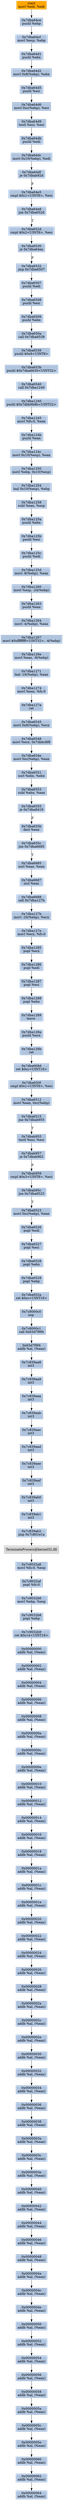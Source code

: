 digraph G {
node[shape=rectangle,style=filled,fillcolor=lightsteelblue,color=lightsteelblue]
bgcolor="transparent"
a0x7dba64ccmovl_edi_edi[label="start\nmovl %edi, %edi",color="lightgrey",fillcolor="orange"];
a0x7dba64cepushl_ebp[label="0x7dba64ce\npushl %ebp"];
a0x7dba64cfmovl_esp_ebp[label="0x7dba64cf\nmovl %esp, %ebp"];
a0x7dba64d1pushl_ebx[label="0x7dba64d1\npushl %ebx"];
a0x7dba64d2movl_0x8ebp__ebx[label="0x7dba64d2\nmovl 0x8(%ebp), %ebx"];
a0x7dba64d5pushl_esi[label="0x7dba64d5\npushl %esi"];
a0x7dba64d6movl_0xcebp__esi[label="0x7dba64d6\nmovl 0xc(%ebp), %esi"];
a0x7dba64d9testl_esi_esi[label="0x7dba64d9\ntestl %esi, %esi"];
a0x7dba64dbpushl_edi[label="0x7dba64db\npushl %edi"];
a0x7dba64dcmovl_0x10ebp__edi[label="0x7dba64dc\nmovl 0x10(%ebp), %edi"];
a0x7dba64dfje_0x7dbab92d[label="0x7dba64df\nje 0x7dbab92d"];
a0x7dba64e5cmpl_0x1UINT8_esi[label="0x7dba64e5\ncmpl $0x1<UINT8>, %esi"];
a0x7dba64e8jne_0x7dba652d[label="0x7dba64e8\njne 0x7dba652d"];
a0x7dba652dcmpl_0x2UINT8_esi[label="0x7dba652d\ncmpl $0x2<UINT8>, %esi"];
a0x7dba6530je_0x7dba64ea[label="0x7dba6530\nje 0x7dba64ea"];
a0x7dba6532jmp_0x7dba6507[label="0x7dba6532\njmp 0x7dba6507"];
a0x7dba6507pushl_edi[label="0x7dba6507\npushl %edi"];
a0x7dba6508pushl_esi[label="0x7dba6508\npushl %esi"];
a0x7dba6509pushl_ebx[label="0x7dba6509\npushl %ebx"];
a0x7dba650acall_0x7dba6539[label="0x7dba650a\ncall 0x7dba6539"];
a0x7dba6539pushl_0x8UINT8[label="0x7dba6539\npushl $0x8<UINT8>"];
a0x7dba653bpushl_0x7dba6630UINT32[label="0x7dba653b\npushl $0x7dba6630<UINT32>"];
a0x7dba6540call_0x7dba1240[label="0x7dba6540\ncall 0x7dba1240"];
a0x7dba1240pushl_0x7dbb9b8bUINT32[label="0x7dba1240\npushl $0x7dbb9b8b<UINT32>"];
a0x7dba1245movl_fs_0_eax[label="0x7dba1245\nmovl %fs:0, %eax"];
a0x7dba124bpushl_eax[label="0x7dba124b\npushl %eax"];
a0x7dba124cmovl_0x10esp__eax[label="0x7dba124c\nmovl 0x10(%esp), %eax"];
a0x7dba1250movl_ebp_0x10esp_[label="0x7dba1250\nmovl %ebp, 0x10(%esp)"];
a0x7dba1254leal_0x10esp__ebp[label="0x7dba1254\nleal 0x10(%esp), %ebp"];
a0x7dba1258subl_eax_esp[label="0x7dba1258\nsubl %eax, %esp"];
a0x7dba125apushl_ebx[label="0x7dba125a\npushl %ebx"];
a0x7dba125bpushl_esi[label="0x7dba125b\npushl %esi"];
a0x7dba125cpushl_edi[label="0x7dba125c\npushl %edi"];
a0x7dba125dmovl__8ebp__eax[label="0x7dba125d\nmovl -8(%ebp), %eax"];
a0x7dba1260movl_esp__24ebp_[label="0x7dba1260\nmovl %esp, -24(%ebp)"];
a0x7dba1263pushl_eax[label="0x7dba1263\npushl %eax"];
a0x7dba1264movl__4ebp__eax[label="0x7dba1264\nmovl -4(%ebp), %eax"];
a0x7dba1267movl_0xffffffffUINT32__4ebp_[label="0x7dba1267\nmovl $0xffffffff<UINT32>, -4(%ebp)"];
a0x7dba126emovl_eax__8ebp_[label="0x7dba126e\nmovl %eax, -8(%ebp)"];
a0x7dba1271leal__16ebp__eax[label="0x7dba1271\nleal -16(%ebp), %eax"];
a0x7dba1274movl_eax_fs_0[label="0x7dba1274\nmovl %eax, %fs:0"];
a0x7dba127aret[label="0x7dba127a\nret"];
a0x7dba6545movl_0x8ebp__ecx[label="0x7dba6545\nmovl 0x8(%ebp), %ecx"];
a0x7dba6548movl_ecx_0x7dbbc8f8[label="0x7dba6548\nmovl %ecx, 0x7dbbc8f8"];
a0x7dba654emovl_0xcebp__eax[label="0x7dba654e\nmovl 0xc(%ebp), %eax"];
a0x7dba6551xorl_ebx_ebx[label="0x7dba6551\nxorl %ebx, %ebx"];
a0x7dba6553subl_ebx_eax[label="0x7dba6553\nsubl %ebx, %eax"];
a0x7dba6555je_0x7dba8419[label="0x7dba6555\nje 0x7dba8419"];
a0x7dba655bdecl_eax[label="0x7dba655b\ndecl %eax"];
a0x7dba655cjne_0x7dba6685[label="0x7dba655c\njne 0x7dba6685"];
a0x7dba6685xorl_eax_eax[label="0x7dba6685\nxorl %eax, %eax"];
a0x7dba6687incl_eax[label="0x7dba6687\nincl %eax"];
a0x7dba6688call_0x7dba127b[label="0x7dba6688\ncall 0x7dba127b"];
a0x7dba127bmovl__16ebp__ecx[label="0x7dba127b\nmovl -16(%ebp), %ecx"];
a0x7dba127emovl_ecx_fs_0[label="0x7dba127e\nmovl %ecx, %fs:0"];
a0x7dba1285popl_ecx[label="0x7dba1285\npopl %ecx"];
a0x7dba1286popl_edi[label="0x7dba1286\npopl %edi"];
a0x7dba1287popl_esi[label="0x7dba1287\npopl %esi"];
a0x7dba1288popl_ebx[label="0x7dba1288\npopl %ebx"];
a0x7dba1289leave_[label="0x7dba1289\nleave "];
a0x7dba128apushl_ecx[label="0x7dba128a\npushl %ecx"];
a0x7dba128bret[label="0x7dba128b\nret"];
a0x7dba668dret_0xcUINT16[label="0x7dba668d\nret $0xc<UINT16>"];
a0x7dba650fcmpl_0x1UINT8_esi[label="0x7dba650f\ncmpl $0x1<UINT8>, %esi"];
a0x7dba6512movl_eax_0xcebp_[label="0x7dba6512\nmovl %eax, 0xc(%ebp)"];
a0x7dba6515jne_0x7dbab955[label="0x7dba6515\njne 0x7dbab955"];
a0x7dbab955testl_esi_esi[label="0x7dbab955\ntestl %esi, %esi"];
a0x7dbab957je_0x7dbab962[label="0x7dbab957\nje 0x7dbab962"];
a0x7dbab959cmpl_0x3UINT8_esi[label="0x7dbab959\ncmpl $0x3<UINT8>, %esi"];
a0x7dbab95cjne_0x7dba6523[label="0x7dbab95c\njne 0x7dba6523"];
a0x7dba6523movl_0xcebp__eax[label="0x7dba6523\nmovl 0xc(%ebp), %eax"];
a0x7dba6526popl_edi[label="0x7dba6526\npopl %edi"];
a0x7dba6527popl_esi[label="0x7dba6527\npopl %esi"];
a0x7dba6528popl_ebx[label="0x7dba6528\npopl %ebx"];
a0x7dba6529popl_ebp[label="0x7dba6529\npopl %ebp"];
a0x7dba652aret_0xcUINT16[label="0x7dba652a\nret $0xc<UINT16>"];
a0x7c8000c0nop_[label="0x7c8000c0\nnop "];
a0x7c8000c1call_0x63d7f9f4[label="0x7c8000c1\ncall 0x63d7f9f4"];
a0x63d7f9f4addb_al_eax_[label="0x63d7f9f4\naddb %al, (%eax)"];
a0x7c839aa8int3_[label="0x7c839aa8\nint3 "];
a0x7c839aa9int3_[label="0x7c839aa9\nint3 "];
a0x7c839aaaint3_[label="0x7c839aaa\nint3 "];
a0x7c839aabint3_[label="0x7c839aab\nint3 "];
a0x7c839aacint3_[label="0x7c839aac\nint3 "];
a0x7c839aadint3_[label="0x7c839aad\nint3 "];
a0x7c839aaeint3_[label="0x7c839aae\nint3 "];
a0x7c839aafint3_[label="0x7c839aaf\nint3 "];
a0x7c839ab0int3_[label="0x7c839ab0\nint3 "];
a0x7c839ab1int3_[label="0x7c839ab1\nint3 "];
a0x7c839ab2jmp_0x7c801e1a[label="0x7c839ab2\njmp 0x7c801e1a"];
TerminateProcess_kernel32_dll[label="TerminateProcess@kernel32.dll",color="lightgrey",fillcolor="lightgrey"];
a0x7c9032a8movl_fs_0_esp[label="0x7c9032a8\nmovl %fs:0, %esp"];
a0x7c9032afpopl_fs_0[label="0x7c9032af\npopl %fs:0"];
a0x7c9032b6movl_ebp_esp[label="0x7c9032b6\nmovl %ebp, %esp"];
a0x7c9032b8popl_ebp[label="0x7c9032b8\npopl %ebp"];
a0x7c9032b9ret_0x14UINT16[label="0x7c9032b9\nret $0x14<UINT16>"];
a0x00000000addb_al_eax_[label="0x00000000\naddb %al, (%eax)"];
a0x00000002addb_al_eax_[label="0x00000002\naddb %al, (%eax)"];
a0x00000004addb_al_eax_[label="0x00000004\naddb %al, (%eax)"];
a0x00000006addb_al_eax_[label="0x00000006\naddb %al, (%eax)"];
a0x00000008addb_al_eax_[label="0x00000008\naddb %al, (%eax)"];
a0x0000000aaddb_al_eax_[label="0x0000000a\naddb %al, (%eax)"];
a0x0000000caddb_al_eax_[label="0x0000000c\naddb %al, (%eax)"];
a0x0000000eaddb_al_eax_[label="0x0000000e\naddb %al, (%eax)"];
a0x00000010addb_al_eax_[label="0x00000010\naddb %al, (%eax)"];
a0x00000012addb_al_eax_[label="0x00000012\naddb %al, (%eax)"];
a0x00000014addb_al_eax_[label="0x00000014\naddb %al, (%eax)"];
a0x00000016addb_al_eax_[label="0x00000016\naddb %al, (%eax)"];
a0x00000018addb_al_eax_[label="0x00000018\naddb %al, (%eax)"];
a0x0000001aaddb_al_eax_[label="0x0000001a\naddb %al, (%eax)"];
a0x0000001caddb_al_eax_[label="0x0000001c\naddb %al, (%eax)"];
a0x0000001eaddb_al_eax_[label="0x0000001e\naddb %al, (%eax)"];
a0x00000020addb_al_eax_[label="0x00000020\naddb %al, (%eax)"];
a0x00000022addb_al_eax_[label="0x00000022\naddb %al, (%eax)"];
a0x00000024addb_al_eax_[label="0x00000024\naddb %al, (%eax)"];
a0x00000026addb_al_eax_[label="0x00000026\naddb %al, (%eax)"];
a0x00000028addb_al_eax_[label="0x00000028\naddb %al, (%eax)"];
a0x0000002aaddb_al_eax_[label="0x0000002a\naddb %al, (%eax)"];
a0x0000002caddb_al_eax_[label="0x0000002c\naddb %al, (%eax)"];
a0x0000002eaddb_al_eax_[label="0x0000002e\naddb %al, (%eax)"];
a0x00000030addb_al_eax_[label="0x00000030\naddb %al, (%eax)"];
a0x00000032addb_al_eax_[label="0x00000032\naddb %al, (%eax)"];
a0x00000034addb_al_eax_[label="0x00000034\naddb %al, (%eax)"];
a0x00000036addb_al_eax_[label="0x00000036\naddb %al, (%eax)"];
a0x00000038addb_al_eax_[label="0x00000038\naddb %al, (%eax)"];
a0x0000003aaddb_al_eax_[label="0x0000003a\naddb %al, (%eax)"];
a0x0000003caddb_al_eax_[label="0x0000003c\naddb %al, (%eax)"];
a0x0000003eaddb_al_eax_[label="0x0000003e\naddb %al, (%eax)"];
a0x00000040addb_al_eax_[label="0x00000040\naddb %al, (%eax)"];
a0x00000042addb_al_eax_[label="0x00000042\naddb %al, (%eax)"];
a0x00000044addb_al_eax_[label="0x00000044\naddb %al, (%eax)"];
a0x00000046addb_al_eax_[label="0x00000046\naddb %al, (%eax)"];
a0x00000048addb_al_eax_[label="0x00000048\naddb %al, (%eax)"];
a0x0000004aaddb_al_eax_[label="0x0000004a\naddb %al, (%eax)"];
a0x0000004caddb_al_eax_[label="0x0000004c\naddb %al, (%eax)"];
a0x0000004eaddb_al_eax_[label="0x0000004e\naddb %al, (%eax)"];
a0x00000050addb_al_eax_[label="0x00000050\naddb %al, (%eax)"];
a0x00000052addb_al_eax_[label="0x00000052\naddb %al, (%eax)"];
a0x00000054addb_al_eax_[label="0x00000054\naddb %al, (%eax)"];
a0x00000056addb_al_eax_[label="0x00000056\naddb %al, (%eax)"];
a0x00000058addb_al_eax_[label="0x00000058\naddb %al, (%eax)"];
a0x0000005aaddb_al_eax_[label="0x0000005a\naddb %al, (%eax)"];
a0x0000005caddb_al_eax_[label="0x0000005c\naddb %al, (%eax)"];
a0x0000005eaddb_al_eax_[label="0x0000005e\naddb %al, (%eax)"];
a0x00000060addb_al_eax_[label="0x00000060\naddb %al, (%eax)"];
a0x00000062addb_al_eax_[label="0x00000062\naddb %al, (%eax)"];
a0x00000064addb_al_eax_[label="0x00000064\naddb %al, (%eax)"];
a0x7dba64ccmovl_edi_edi -> a0x7dba64cepushl_ebp [color="#000000"];
a0x7dba64cepushl_ebp -> a0x7dba64cfmovl_esp_ebp [color="#000000"];
a0x7dba64cfmovl_esp_ebp -> a0x7dba64d1pushl_ebx [color="#000000"];
a0x7dba64d1pushl_ebx -> a0x7dba64d2movl_0x8ebp__ebx [color="#000000"];
a0x7dba64d2movl_0x8ebp__ebx -> a0x7dba64d5pushl_esi [color="#000000"];
a0x7dba64d5pushl_esi -> a0x7dba64d6movl_0xcebp__esi [color="#000000"];
a0x7dba64d6movl_0xcebp__esi -> a0x7dba64d9testl_esi_esi [color="#000000"];
a0x7dba64d9testl_esi_esi -> a0x7dba64dbpushl_edi [color="#000000"];
a0x7dba64dbpushl_edi -> a0x7dba64dcmovl_0x10ebp__edi [color="#000000"];
a0x7dba64dcmovl_0x10ebp__edi -> a0x7dba64dfje_0x7dbab92d [color="#000000"];
a0x7dba64dfje_0x7dbab92d -> a0x7dba64e5cmpl_0x1UINT8_esi [color="#000000",label="F"];
a0x7dba64e5cmpl_0x1UINT8_esi -> a0x7dba64e8jne_0x7dba652d [color="#000000"];
a0x7dba64e8jne_0x7dba652d -> a0x7dba652dcmpl_0x2UINT8_esi [color="#000000",label="T"];
a0x7dba652dcmpl_0x2UINT8_esi -> a0x7dba6530je_0x7dba64ea [color="#000000"];
a0x7dba6530je_0x7dba64ea -> a0x7dba6532jmp_0x7dba6507 [color="#000000",label="F"];
a0x7dba6532jmp_0x7dba6507 -> a0x7dba6507pushl_edi [color="#000000"];
a0x7dba6507pushl_edi -> a0x7dba6508pushl_esi [color="#000000"];
a0x7dba6508pushl_esi -> a0x7dba6509pushl_ebx [color="#000000"];
a0x7dba6509pushl_ebx -> a0x7dba650acall_0x7dba6539 [color="#000000"];
a0x7dba650acall_0x7dba6539 -> a0x7dba6539pushl_0x8UINT8 [color="#000000"];
a0x7dba6539pushl_0x8UINT8 -> a0x7dba653bpushl_0x7dba6630UINT32 [color="#000000"];
a0x7dba653bpushl_0x7dba6630UINT32 -> a0x7dba6540call_0x7dba1240 [color="#000000"];
a0x7dba6540call_0x7dba1240 -> a0x7dba1240pushl_0x7dbb9b8bUINT32 [color="#000000"];
a0x7dba1240pushl_0x7dbb9b8bUINT32 -> a0x7dba1245movl_fs_0_eax [color="#000000"];
a0x7dba1245movl_fs_0_eax -> a0x7dba124bpushl_eax [color="#000000"];
a0x7dba124bpushl_eax -> a0x7dba124cmovl_0x10esp__eax [color="#000000"];
a0x7dba124cmovl_0x10esp__eax -> a0x7dba1250movl_ebp_0x10esp_ [color="#000000"];
a0x7dba1250movl_ebp_0x10esp_ -> a0x7dba1254leal_0x10esp__ebp [color="#000000"];
a0x7dba1254leal_0x10esp__ebp -> a0x7dba1258subl_eax_esp [color="#000000"];
a0x7dba1258subl_eax_esp -> a0x7dba125apushl_ebx [color="#000000"];
a0x7dba125apushl_ebx -> a0x7dba125bpushl_esi [color="#000000"];
a0x7dba125bpushl_esi -> a0x7dba125cpushl_edi [color="#000000"];
a0x7dba125cpushl_edi -> a0x7dba125dmovl__8ebp__eax [color="#000000"];
a0x7dba125dmovl__8ebp__eax -> a0x7dba1260movl_esp__24ebp_ [color="#000000"];
a0x7dba1260movl_esp__24ebp_ -> a0x7dba1263pushl_eax [color="#000000"];
a0x7dba1263pushl_eax -> a0x7dba1264movl__4ebp__eax [color="#000000"];
a0x7dba1264movl__4ebp__eax -> a0x7dba1267movl_0xffffffffUINT32__4ebp_ [color="#000000"];
a0x7dba1267movl_0xffffffffUINT32__4ebp_ -> a0x7dba126emovl_eax__8ebp_ [color="#000000"];
a0x7dba126emovl_eax__8ebp_ -> a0x7dba1271leal__16ebp__eax [color="#000000"];
a0x7dba1271leal__16ebp__eax -> a0x7dba1274movl_eax_fs_0 [color="#000000"];
a0x7dba1274movl_eax_fs_0 -> a0x7dba127aret [color="#000000"];
a0x7dba127aret -> a0x7dba6545movl_0x8ebp__ecx [color="#000000"];
a0x7dba6545movl_0x8ebp__ecx -> a0x7dba6548movl_ecx_0x7dbbc8f8 [color="#000000"];
a0x7dba6548movl_ecx_0x7dbbc8f8 -> a0x7dba654emovl_0xcebp__eax [color="#000000"];
a0x7dba654emovl_0xcebp__eax -> a0x7dba6551xorl_ebx_ebx [color="#000000"];
a0x7dba6551xorl_ebx_ebx -> a0x7dba6553subl_ebx_eax [color="#000000"];
a0x7dba6553subl_ebx_eax -> a0x7dba6555je_0x7dba8419 [color="#000000"];
a0x7dba6555je_0x7dba8419 -> a0x7dba655bdecl_eax [color="#000000",label="F"];
a0x7dba655bdecl_eax -> a0x7dba655cjne_0x7dba6685 [color="#000000"];
a0x7dba655cjne_0x7dba6685 -> a0x7dba6685xorl_eax_eax [color="#000000",label="T"];
a0x7dba6685xorl_eax_eax -> a0x7dba6687incl_eax [color="#000000"];
a0x7dba6687incl_eax -> a0x7dba6688call_0x7dba127b [color="#000000"];
a0x7dba6688call_0x7dba127b -> a0x7dba127bmovl__16ebp__ecx [color="#000000"];
a0x7dba127bmovl__16ebp__ecx -> a0x7dba127emovl_ecx_fs_0 [color="#000000"];
a0x7dba127emovl_ecx_fs_0 -> a0x7dba1285popl_ecx [color="#000000"];
a0x7dba1285popl_ecx -> a0x7dba1286popl_edi [color="#000000"];
a0x7dba1286popl_edi -> a0x7dba1287popl_esi [color="#000000"];
a0x7dba1287popl_esi -> a0x7dba1288popl_ebx [color="#000000"];
a0x7dba1288popl_ebx -> a0x7dba1289leave_ [color="#000000"];
a0x7dba1289leave_ -> a0x7dba128apushl_ecx [color="#000000"];
a0x7dba128apushl_ecx -> a0x7dba128bret [color="#000000"];
a0x7dba128bret -> a0x7dba668dret_0xcUINT16 [color="#000000"];
a0x7dba668dret_0xcUINT16 -> a0x7dba650fcmpl_0x1UINT8_esi [color="#000000"];
a0x7dba650fcmpl_0x1UINT8_esi -> a0x7dba6512movl_eax_0xcebp_ [color="#000000"];
a0x7dba6512movl_eax_0xcebp_ -> a0x7dba6515jne_0x7dbab955 [color="#000000"];
a0x7dba6515jne_0x7dbab955 -> a0x7dbab955testl_esi_esi [color="#000000",label="T"];
a0x7dbab955testl_esi_esi -> a0x7dbab957je_0x7dbab962 [color="#000000"];
a0x7dbab957je_0x7dbab962 -> a0x7dbab959cmpl_0x3UINT8_esi [color="#000000",label="F"];
a0x7dbab959cmpl_0x3UINT8_esi -> a0x7dbab95cjne_0x7dba6523 [color="#000000"];
a0x7dbab95cjne_0x7dba6523 -> a0x7dba6523movl_0xcebp__eax [color="#000000",label="T"];
a0x7dba6523movl_0xcebp__eax -> a0x7dba6526popl_edi [color="#000000"];
a0x7dba6526popl_edi -> a0x7dba6527popl_esi [color="#000000"];
a0x7dba6527popl_esi -> a0x7dba6528popl_ebx [color="#000000"];
a0x7dba6528popl_ebx -> a0x7dba6529popl_ebp [color="#000000"];
a0x7dba6529popl_ebp -> a0x7dba652aret_0xcUINT16 [color="#000000"];
a0x7dba652aret_0xcUINT16 -> a0x7c8000c0nop_ [color="#000000"];
a0x7c8000c0nop_ -> a0x7c8000c1call_0x63d7f9f4 [color="#000000"];
a0x7c8000c1call_0x63d7f9f4 -> a0x63d7f9f4addb_al_eax_ [color="#000000"];
a0x63d7f9f4addb_al_eax_ -> a0x7c839aa8int3_ [color="#000000"];
a0x7c839aa8int3_ -> a0x7c839aa9int3_ [color="#000000"];
a0x7c839aa9int3_ -> a0x7c839aaaint3_ [color="#000000"];
a0x7c839aaaint3_ -> a0x7c839aabint3_ [color="#000000"];
a0x7c839aabint3_ -> a0x7c839aacint3_ [color="#000000"];
a0x7c839aacint3_ -> a0x7c839aadint3_ [color="#000000"];
a0x7c839aadint3_ -> a0x7c839aaeint3_ [color="#000000"];
a0x7c839aaeint3_ -> a0x7c839aafint3_ [color="#000000"];
a0x7c839aafint3_ -> a0x7c839ab0int3_ [color="#000000"];
a0x7c839ab0int3_ -> a0x7c839ab1int3_ [color="#000000"];
a0x7c839ab1int3_ -> a0x7c839ab2jmp_0x7c801e1a [color="#000000"];
a0x7c839ab2jmp_0x7c801e1a -> TerminateProcess_kernel32_dll [color="#000000"];
TerminateProcess_kernel32_dll -> a0x7c9032a8movl_fs_0_esp [color="#000000"];
a0x7c9032a8movl_fs_0_esp -> a0x7c9032afpopl_fs_0 [color="#000000"];
a0x7c9032afpopl_fs_0 -> a0x7c9032b6movl_ebp_esp [color="#000000"];
a0x7c9032b6movl_ebp_esp -> a0x7c9032b8popl_ebp [color="#000000"];
a0x7c9032b8popl_ebp -> a0x7c9032b9ret_0x14UINT16 [color="#000000"];
a0x7c9032b9ret_0x14UINT16 -> a0x00000000addb_al_eax_ [color="#000000"];
a0x00000000addb_al_eax_ -> a0x00000002addb_al_eax_ [color="#000000"];
a0x00000002addb_al_eax_ -> a0x00000004addb_al_eax_ [color="#000000"];
a0x00000004addb_al_eax_ -> a0x00000006addb_al_eax_ [color="#000000"];
a0x00000006addb_al_eax_ -> a0x00000008addb_al_eax_ [color="#000000"];
a0x00000008addb_al_eax_ -> a0x0000000aaddb_al_eax_ [color="#000000"];
a0x0000000aaddb_al_eax_ -> a0x0000000caddb_al_eax_ [color="#000000"];
a0x0000000caddb_al_eax_ -> a0x0000000eaddb_al_eax_ [color="#000000"];
a0x0000000eaddb_al_eax_ -> a0x00000010addb_al_eax_ [color="#000000"];
a0x00000010addb_al_eax_ -> a0x00000012addb_al_eax_ [color="#000000"];
a0x00000012addb_al_eax_ -> a0x00000014addb_al_eax_ [color="#000000"];
a0x00000014addb_al_eax_ -> a0x00000016addb_al_eax_ [color="#000000"];
a0x00000016addb_al_eax_ -> a0x00000018addb_al_eax_ [color="#000000"];
a0x00000018addb_al_eax_ -> a0x0000001aaddb_al_eax_ [color="#000000"];
a0x0000001aaddb_al_eax_ -> a0x0000001caddb_al_eax_ [color="#000000"];
a0x0000001caddb_al_eax_ -> a0x0000001eaddb_al_eax_ [color="#000000"];
a0x0000001eaddb_al_eax_ -> a0x00000020addb_al_eax_ [color="#000000"];
a0x00000020addb_al_eax_ -> a0x00000022addb_al_eax_ [color="#000000"];
a0x00000022addb_al_eax_ -> a0x00000024addb_al_eax_ [color="#000000"];
a0x00000024addb_al_eax_ -> a0x00000026addb_al_eax_ [color="#000000"];
a0x00000026addb_al_eax_ -> a0x00000028addb_al_eax_ [color="#000000"];
a0x00000028addb_al_eax_ -> a0x0000002aaddb_al_eax_ [color="#000000"];
a0x0000002aaddb_al_eax_ -> a0x0000002caddb_al_eax_ [color="#000000"];
a0x0000002caddb_al_eax_ -> a0x0000002eaddb_al_eax_ [color="#000000"];
a0x0000002eaddb_al_eax_ -> a0x00000030addb_al_eax_ [color="#000000"];
a0x00000030addb_al_eax_ -> a0x00000032addb_al_eax_ [color="#000000"];
a0x00000032addb_al_eax_ -> a0x00000034addb_al_eax_ [color="#000000"];
a0x00000034addb_al_eax_ -> a0x00000036addb_al_eax_ [color="#000000"];
a0x00000036addb_al_eax_ -> a0x00000038addb_al_eax_ [color="#000000"];
a0x00000038addb_al_eax_ -> a0x0000003aaddb_al_eax_ [color="#000000"];
a0x0000003aaddb_al_eax_ -> a0x0000003caddb_al_eax_ [color="#000000"];
a0x0000003caddb_al_eax_ -> a0x0000003eaddb_al_eax_ [color="#000000"];
a0x0000003eaddb_al_eax_ -> a0x00000040addb_al_eax_ [color="#000000"];
a0x00000040addb_al_eax_ -> a0x00000042addb_al_eax_ [color="#000000"];
a0x00000042addb_al_eax_ -> a0x00000044addb_al_eax_ [color="#000000"];
a0x00000044addb_al_eax_ -> a0x00000046addb_al_eax_ [color="#000000"];
a0x00000046addb_al_eax_ -> a0x00000048addb_al_eax_ [color="#000000"];
a0x00000048addb_al_eax_ -> a0x0000004aaddb_al_eax_ [color="#000000"];
a0x0000004aaddb_al_eax_ -> a0x0000004caddb_al_eax_ [color="#000000"];
a0x0000004caddb_al_eax_ -> a0x0000004eaddb_al_eax_ [color="#000000"];
a0x0000004eaddb_al_eax_ -> a0x00000050addb_al_eax_ [color="#000000"];
a0x00000050addb_al_eax_ -> a0x00000052addb_al_eax_ [color="#000000"];
a0x00000052addb_al_eax_ -> a0x00000054addb_al_eax_ [color="#000000"];
a0x00000054addb_al_eax_ -> a0x00000056addb_al_eax_ [color="#000000"];
a0x00000056addb_al_eax_ -> a0x00000058addb_al_eax_ [color="#000000"];
a0x00000058addb_al_eax_ -> a0x0000005aaddb_al_eax_ [color="#000000"];
a0x0000005aaddb_al_eax_ -> a0x0000005caddb_al_eax_ [color="#000000"];
a0x0000005caddb_al_eax_ -> a0x0000005eaddb_al_eax_ [color="#000000"];
a0x0000005eaddb_al_eax_ -> a0x00000060addb_al_eax_ [color="#000000"];
a0x00000060addb_al_eax_ -> a0x00000062addb_al_eax_ [color="#000000"];
a0x00000062addb_al_eax_ -> a0x00000064addb_al_eax_ [color="#000000"];
}
